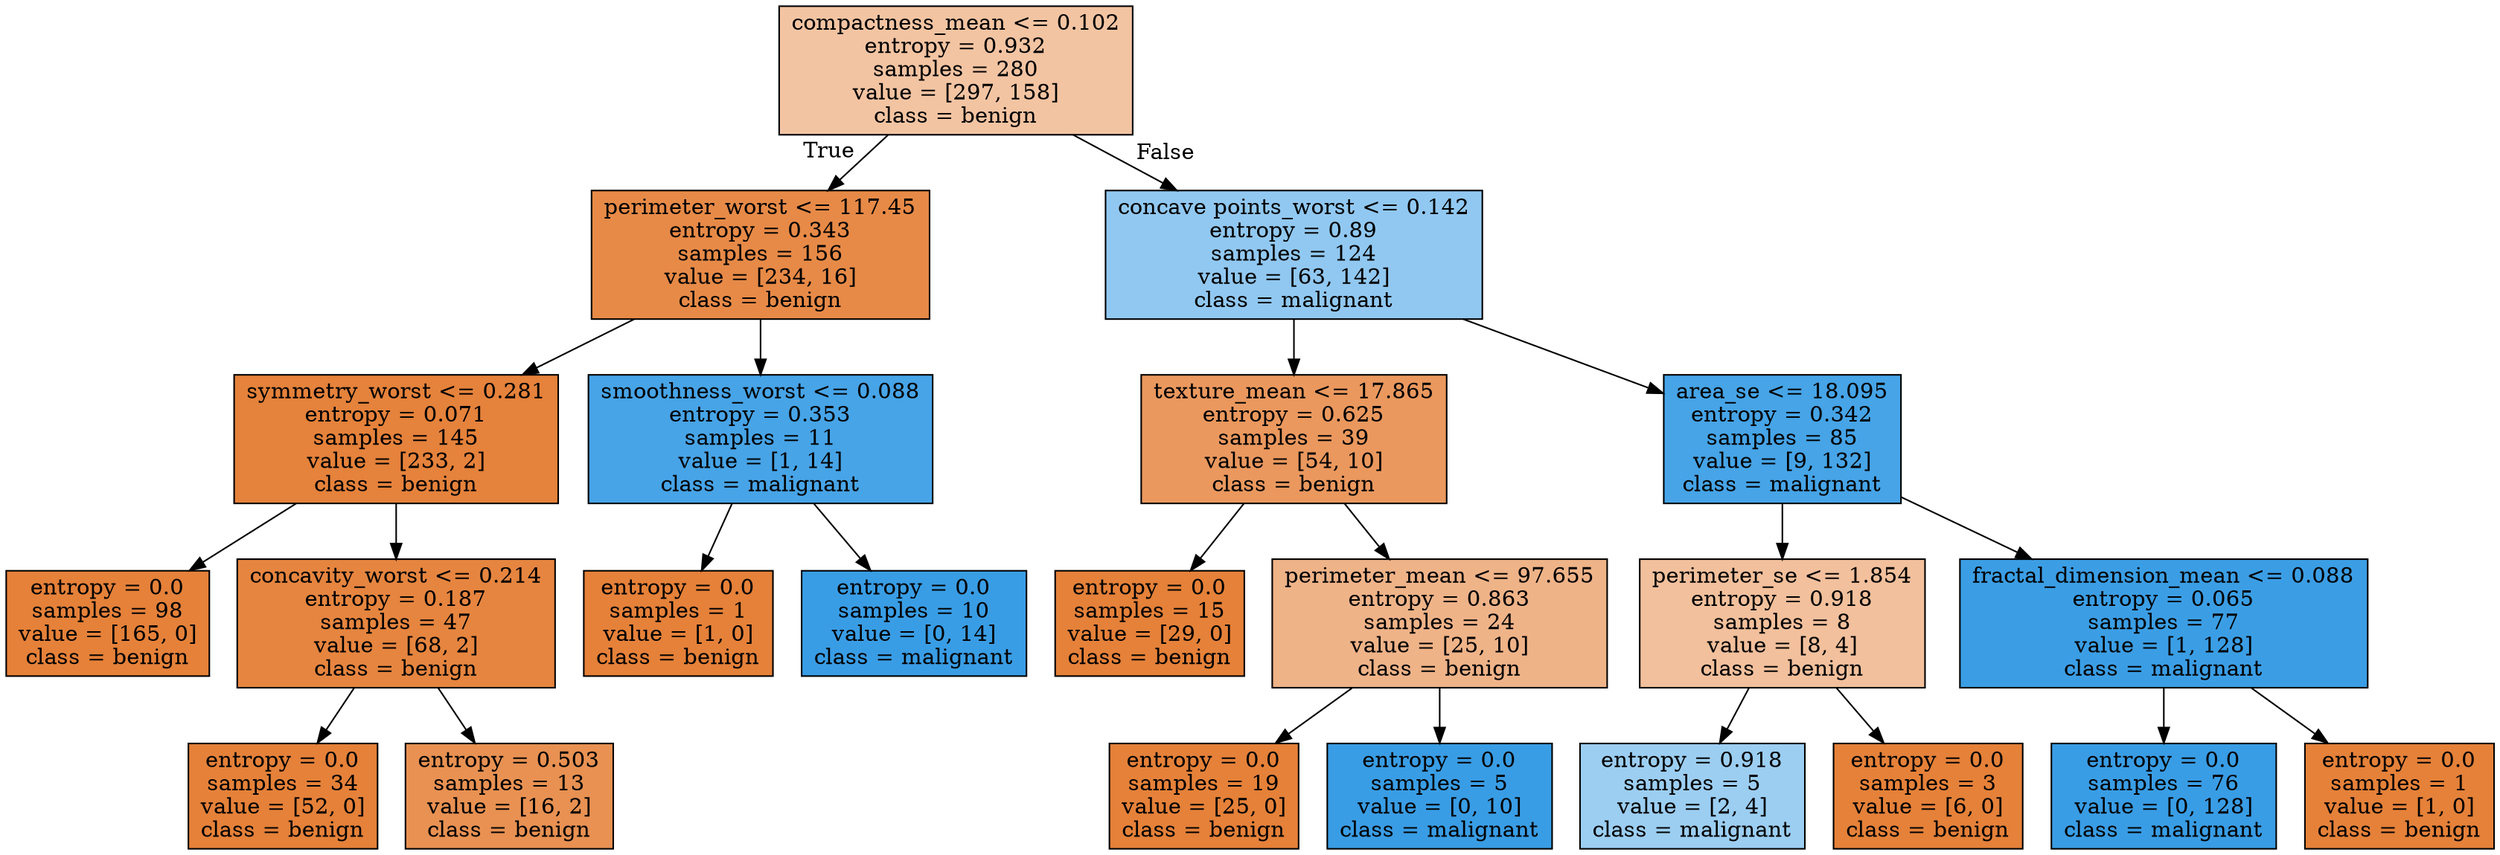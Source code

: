 digraph Tree {
node [shape=box, style="filled", color="black"] ;
0 [label="compactness_mean <= 0.102\nentropy = 0.932\nsamples = 280\nvalue = [297, 158]\nclass = benign", fillcolor="#f3c4a2"] ;
1 [label="perimeter_worst <= 117.45\nentropy = 0.343\nsamples = 156\nvalue = [234, 16]\nclass = benign", fillcolor="#e78a47"] ;
0 -> 1 [labeldistance=2.5, labelangle=45, headlabel="True"] ;
2 [label="symmetry_worst <= 0.281\nentropy = 0.071\nsamples = 145\nvalue = [233, 2]\nclass = benign", fillcolor="#e5823b"] ;
1 -> 2 ;
3 [label="entropy = 0.0\nsamples = 98\nvalue = [165, 0]\nclass = benign", fillcolor="#e58139"] ;
2 -> 3 ;
4 [label="concavity_worst <= 0.214\nentropy = 0.187\nsamples = 47\nvalue = [68, 2]\nclass = benign", fillcolor="#e6853f"] ;
2 -> 4 ;
5 [label="entropy = 0.0\nsamples = 34\nvalue = [52, 0]\nclass = benign", fillcolor="#e58139"] ;
4 -> 5 ;
6 [label="entropy = 0.503\nsamples = 13\nvalue = [16, 2]\nclass = benign", fillcolor="#e89152"] ;
4 -> 6 ;
7 [label="smoothness_worst <= 0.088\nentropy = 0.353\nsamples = 11\nvalue = [1, 14]\nclass = malignant", fillcolor="#47a4e7"] ;
1 -> 7 ;
8 [label="entropy = 0.0\nsamples = 1\nvalue = [1, 0]\nclass = benign", fillcolor="#e58139"] ;
7 -> 8 ;
9 [label="entropy = 0.0\nsamples = 10\nvalue = [0, 14]\nclass = malignant", fillcolor="#399de5"] ;
7 -> 9 ;
10 [label="concave points_worst <= 0.142\nentropy = 0.89\nsamples = 124\nvalue = [63, 142]\nclass = malignant", fillcolor="#91c8f1"] ;
0 -> 10 [labeldistance=2.5, labelangle=-45, headlabel="False"] ;
11 [label="texture_mean <= 17.865\nentropy = 0.625\nsamples = 39\nvalue = [54, 10]\nclass = benign", fillcolor="#ea985e"] ;
10 -> 11 ;
12 [label="entropy = 0.0\nsamples = 15\nvalue = [29, 0]\nclass = benign", fillcolor="#e58139"] ;
11 -> 12 ;
13 [label="perimeter_mean <= 97.655\nentropy = 0.863\nsamples = 24\nvalue = [25, 10]\nclass = benign", fillcolor="#efb388"] ;
11 -> 13 ;
14 [label="entropy = 0.0\nsamples = 19\nvalue = [25, 0]\nclass = benign", fillcolor="#e58139"] ;
13 -> 14 ;
15 [label="entropy = 0.0\nsamples = 5\nvalue = [0, 10]\nclass = malignant", fillcolor="#399de5"] ;
13 -> 15 ;
16 [label="area_se <= 18.095\nentropy = 0.342\nsamples = 85\nvalue = [9, 132]\nclass = malignant", fillcolor="#46a4e7"] ;
10 -> 16 ;
17 [label="perimeter_se <= 1.854\nentropy = 0.918\nsamples = 8\nvalue = [8, 4]\nclass = benign", fillcolor="#f2c09c"] ;
16 -> 17 ;
18 [label="entropy = 0.918\nsamples = 5\nvalue = [2, 4]\nclass = malignant", fillcolor="#9ccef2"] ;
17 -> 18 ;
19 [label="entropy = 0.0\nsamples = 3\nvalue = [6, 0]\nclass = benign", fillcolor="#e58139"] ;
17 -> 19 ;
20 [label="fractal_dimension_mean <= 0.088\nentropy = 0.065\nsamples = 77\nvalue = [1, 128]\nclass = malignant", fillcolor="#3b9ee5"] ;
16 -> 20 ;
21 [label="entropy = 0.0\nsamples = 76\nvalue = [0, 128]\nclass = malignant", fillcolor="#399de5"] ;
20 -> 21 ;
22 [label="entropy = 0.0\nsamples = 1\nvalue = [1, 0]\nclass = benign", fillcolor="#e58139"] ;
20 -> 22 ;
}